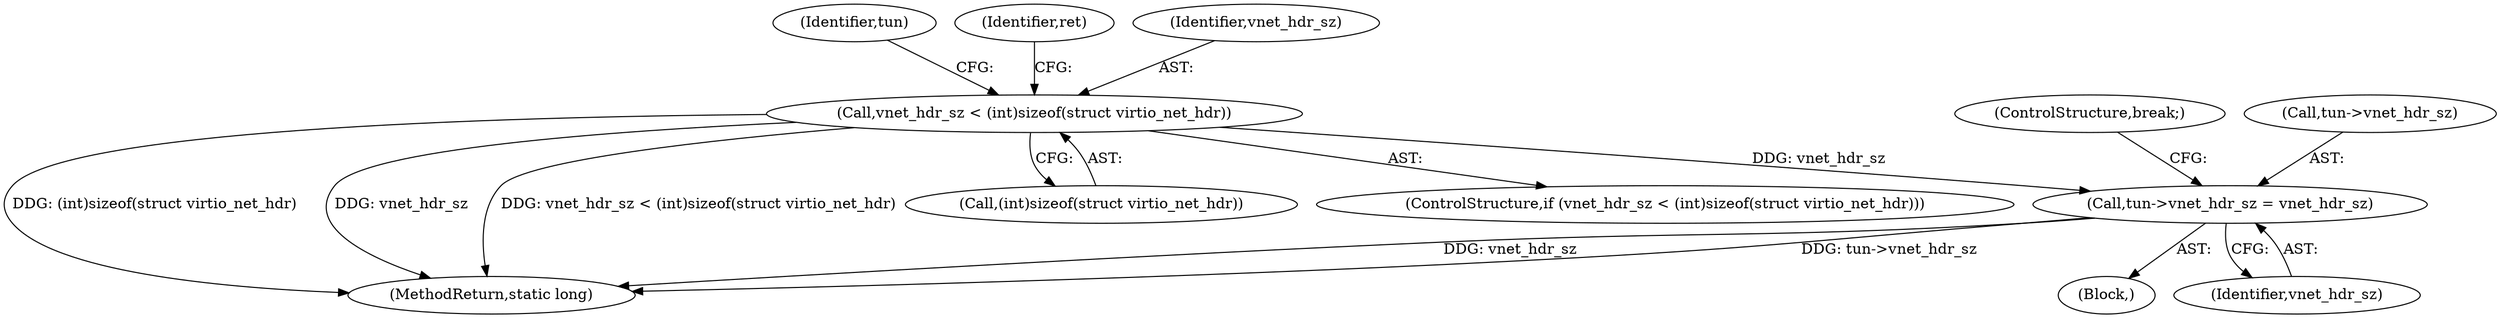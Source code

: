 digraph "0_linux_a117dacde0288f3ec60b6e5bcedae8fa37ee0dfc@pointer" {
"1000556" [label="(Call,tun->vnet_hdr_sz = vnet_hdr_sz)"];
"1000544" [label="(Call,vnet_hdr_sz < (int)sizeof(struct virtio_net_hdr))"];
"1000556" [label="(Call,tun->vnet_hdr_sz = vnet_hdr_sz)"];
"1000561" [label="(ControlStructure,break;)"];
"1000557" [label="(Call,tun->vnet_hdr_sz)"];
"1000543" [label="(ControlStructure,if (vnet_hdr_sz < (int)sizeof(struct virtio_net_hdr)))"];
"1000236" [label="(Block,)"];
"1000558" [label="(Identifier,tun)"];
"1000636" [label="(MethodReturn,static long)"];
"1000552" [label="(Identifier,ret)"];
"1000560" [label="(Identifier,vnet_hdr_sz)"];
"1000544" [label="(Call,vnet_hdr_sz < (int)sizeof(struct virtio_net_hdr))"];
"1000545" [label="(Identifier,vnet_hdr_sz)"];
"1000546" [label="(Call,(int)sizeof(struct virtio_net_hdr))"];
"1000556" -> "1000236"  [label="AST: "];
"1000556" -> "1000560"  [label="CFG: "];
"1000557" -> "1000556"  [label="AST: "];
"1000560" -> "1000556"  [label="AST: "];
"1000561" -> "1000556"  [label="CFG: "];
"1000556" -> "1000636"  [label="DDG: vnet_hdr_sz"];
"1000556" -> "1000636"  [label="DDG: tun->vnet_hdr_sz"];
"1000544" -> "1000556"  [label="DDG: vnet_hdr_sz"];
"1000544" -> "1000543"  [label="AST: "];
"1000544" -> "1000546"  [label="CFG: "];
"1000545" -> "1000544"  [label="AST: "];
"1000546" -> "1000544"  [label="AST: "];
"1000552" -> "1000544"  [label="CFG: "];
"1000558" -> "1000544"  [label="CFG: "];
"1000544" -> "1000636"  [label="DDG: (int)sizeof(struct virtio_net_hdr)"];
"1000544" -> "1000636"  [label="DDG: vnet_hdr_sz"];
"1000544" -> "1000636"  [label="DDG: vnet_hdr_sz < (int)sizeof(struct virtio_net_hdr)"];
}
